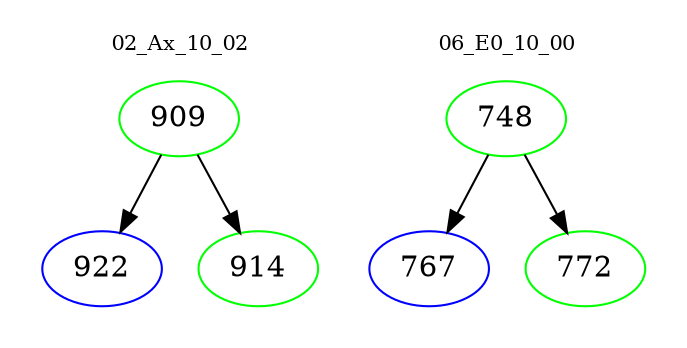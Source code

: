digraph{
subgraph cluster_0 {
color = white
label = "02_Ax_10_02";
fontsize=10;
T0_909 [label="909", color="green"]
T0_909 -> T0_922 [color="black"]
T0_922 [label="922", color="blue"]
T0_909 -> T0_914 [color="black"]
T0_914 [label="914", color="green"]
}
subgraph cluster_1 {
color = white
label = "06_E0_10_00";
fontsize=10;
T1_748 [label="748", color="green"]
T1_748 -> T1_767 [color="black"]
T1_767 [label="767", color="blue"]
T1_748 -> T1_772 [color="black"]
T1_772 [label="772", color="green"]
}
}
